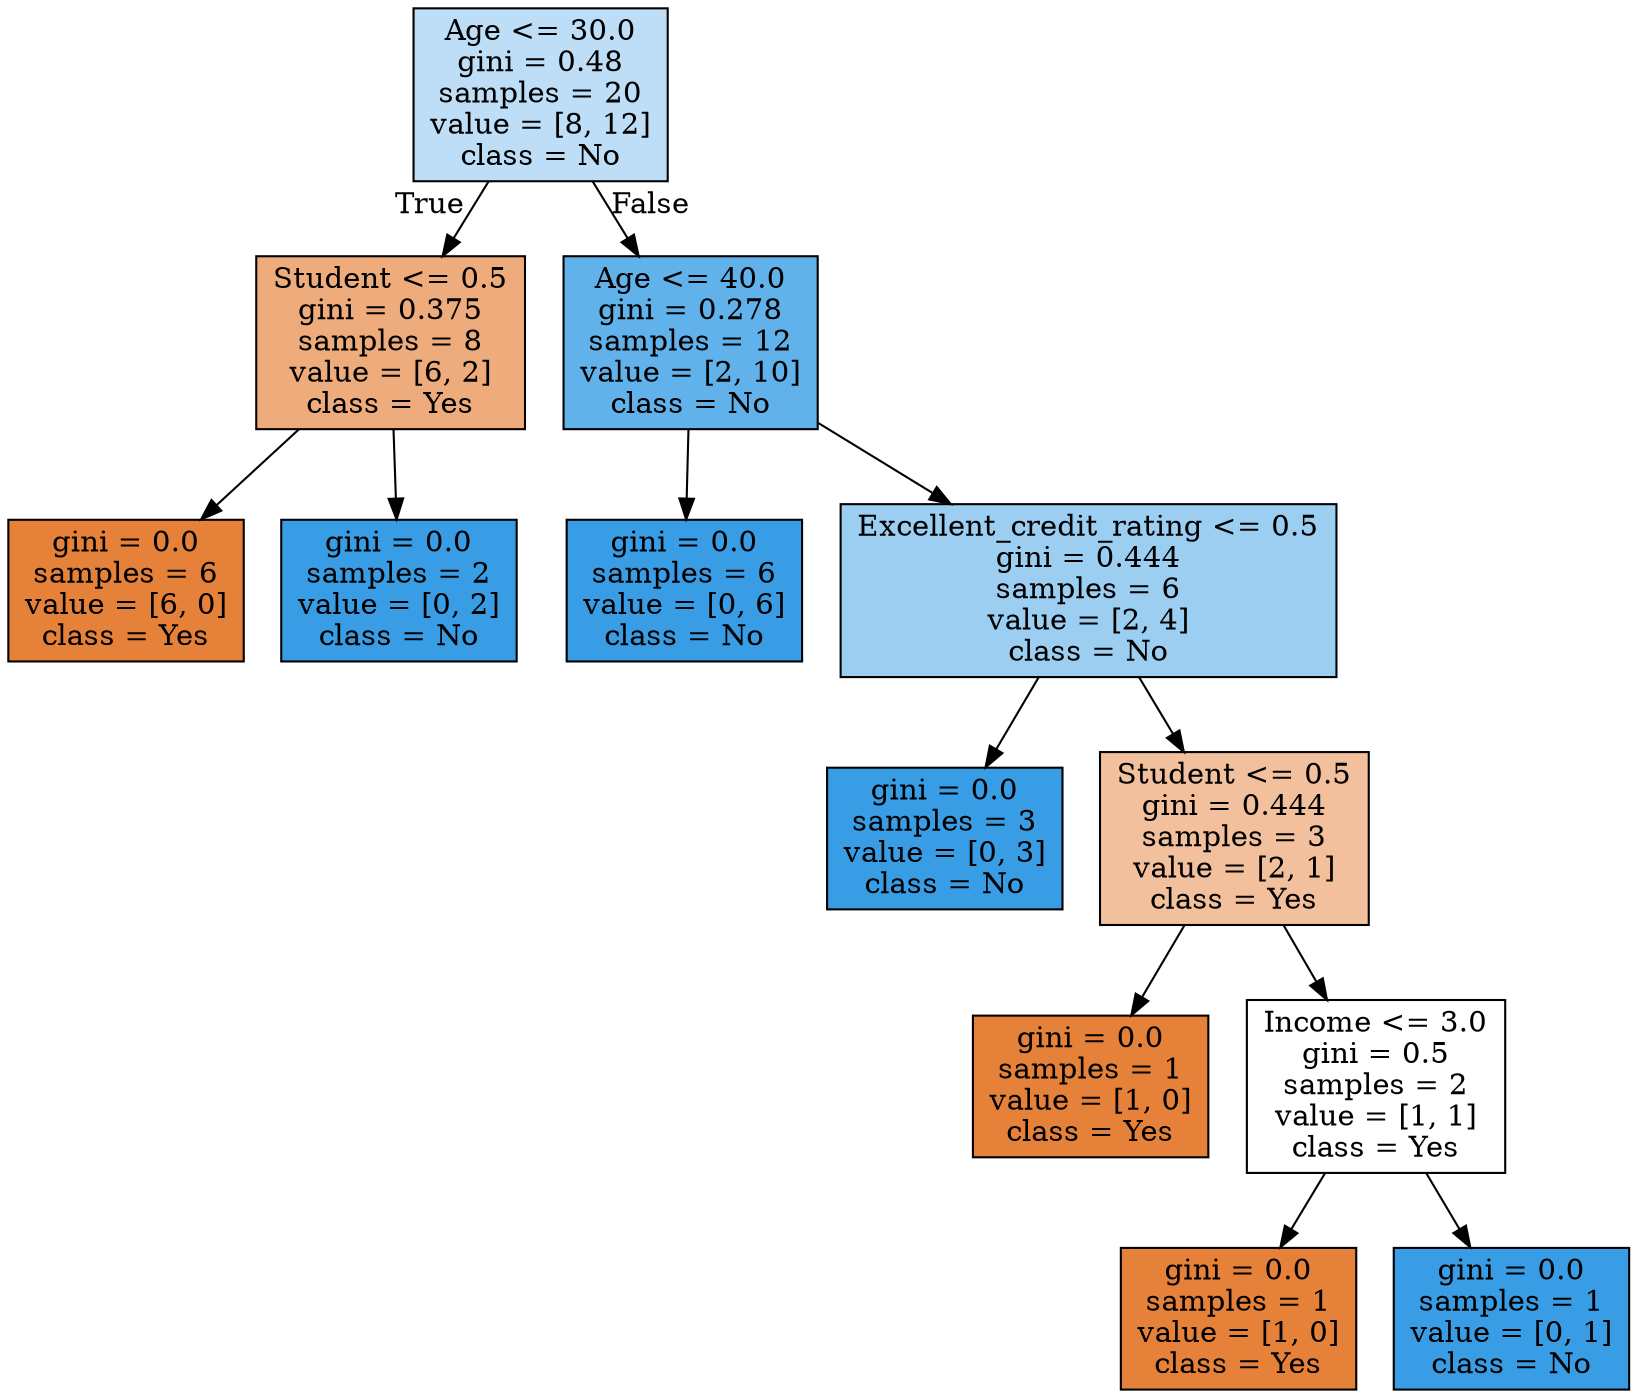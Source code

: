 digraph Tree {
node [shape=box, style="filled", color="black"] ;
0 [label="Age <= 30.0\ngini = 0.48\nsamples = 20\nvalue = [8, 12]\nclass = No", fillcolor="#bddef6"] ;
1 [label="Student <= 0.5\ngini = 0.375\nsamples = 8\nvalue = [6, 2]\nclass = Yes", fillcolor="#eeab7b"] ;
0 -> 1 [labeldistance=2.5, labelangle=45, headlabel="True"] ;
2 [label="gini = 0.0\nsamples = 6\nvalue = [6, 0]\nclass = Yes", fillcolor="#e58139"] ;
1 -> 2 ;
3 [label="gini = 0.0\nsamples = 2\nvalue = [0, 2]\nclass = No", fillcolor="#399de5"] ;
1 -> 3 ;
4 [label="Age <= 40.0\ngini = 0.278\nsamples = 12\nvalue = [2, 10]\nclass = No", fillcolor="#61b1ea"] ;
0 -> 4 [labeldistance=2.5, labelangle=-45, headlabel="False"] ;
5 [label="gini = 0.0\nsamples = 6\nvalue = [0, 6]\nclass = No", fillcolor="#399de5"] ;
4 -> 5 ;
6 [label="Excellent_credit_rating <= 0.5\ngini = 0.444\nsamples = 6\nvalue = [2, 4]\nclass = No", fillcolor="#9ccef2"] ;
4 -> 6 ;
7 [label="gini = 0.0\nsamples = 3\nvalue = [0, 3]\nclass = No", fillcolor="#399de5"] ;
6 -> 7 ;
8 [label="Student <= 0.5\ngini = 0.444\nsamples = 3\nvalue = [2, 1]\nclass = Yes", fillcolor="#f2c09c"] ;
6 -> 8 ;
9 [label="gini = 0.0\nsamples = 1\nvalue = [1, 0]\nclass = Yes", fillcolor="#e58139"] ;
8 -> 9 ;
10 [label="Income <= 3.0\ngini = 0.5\nsamples = 2\nvalue = [1, 1]\nclass = Yes", fillcolor="#ffffff"] ;
8 -> 10 ;
11 [label="gini = 0.0\nsamples = 1\nvalue = [1, 0]\nclass = Yes", fillcolor="#e58139"] ;
10 -> 11 ;
12 [label="gini = 0.0\nsamples = 1\nvalue = [0, 1]\nclass = No", fillcolor="#399de5"] ;
10 -> 12 ;
}
